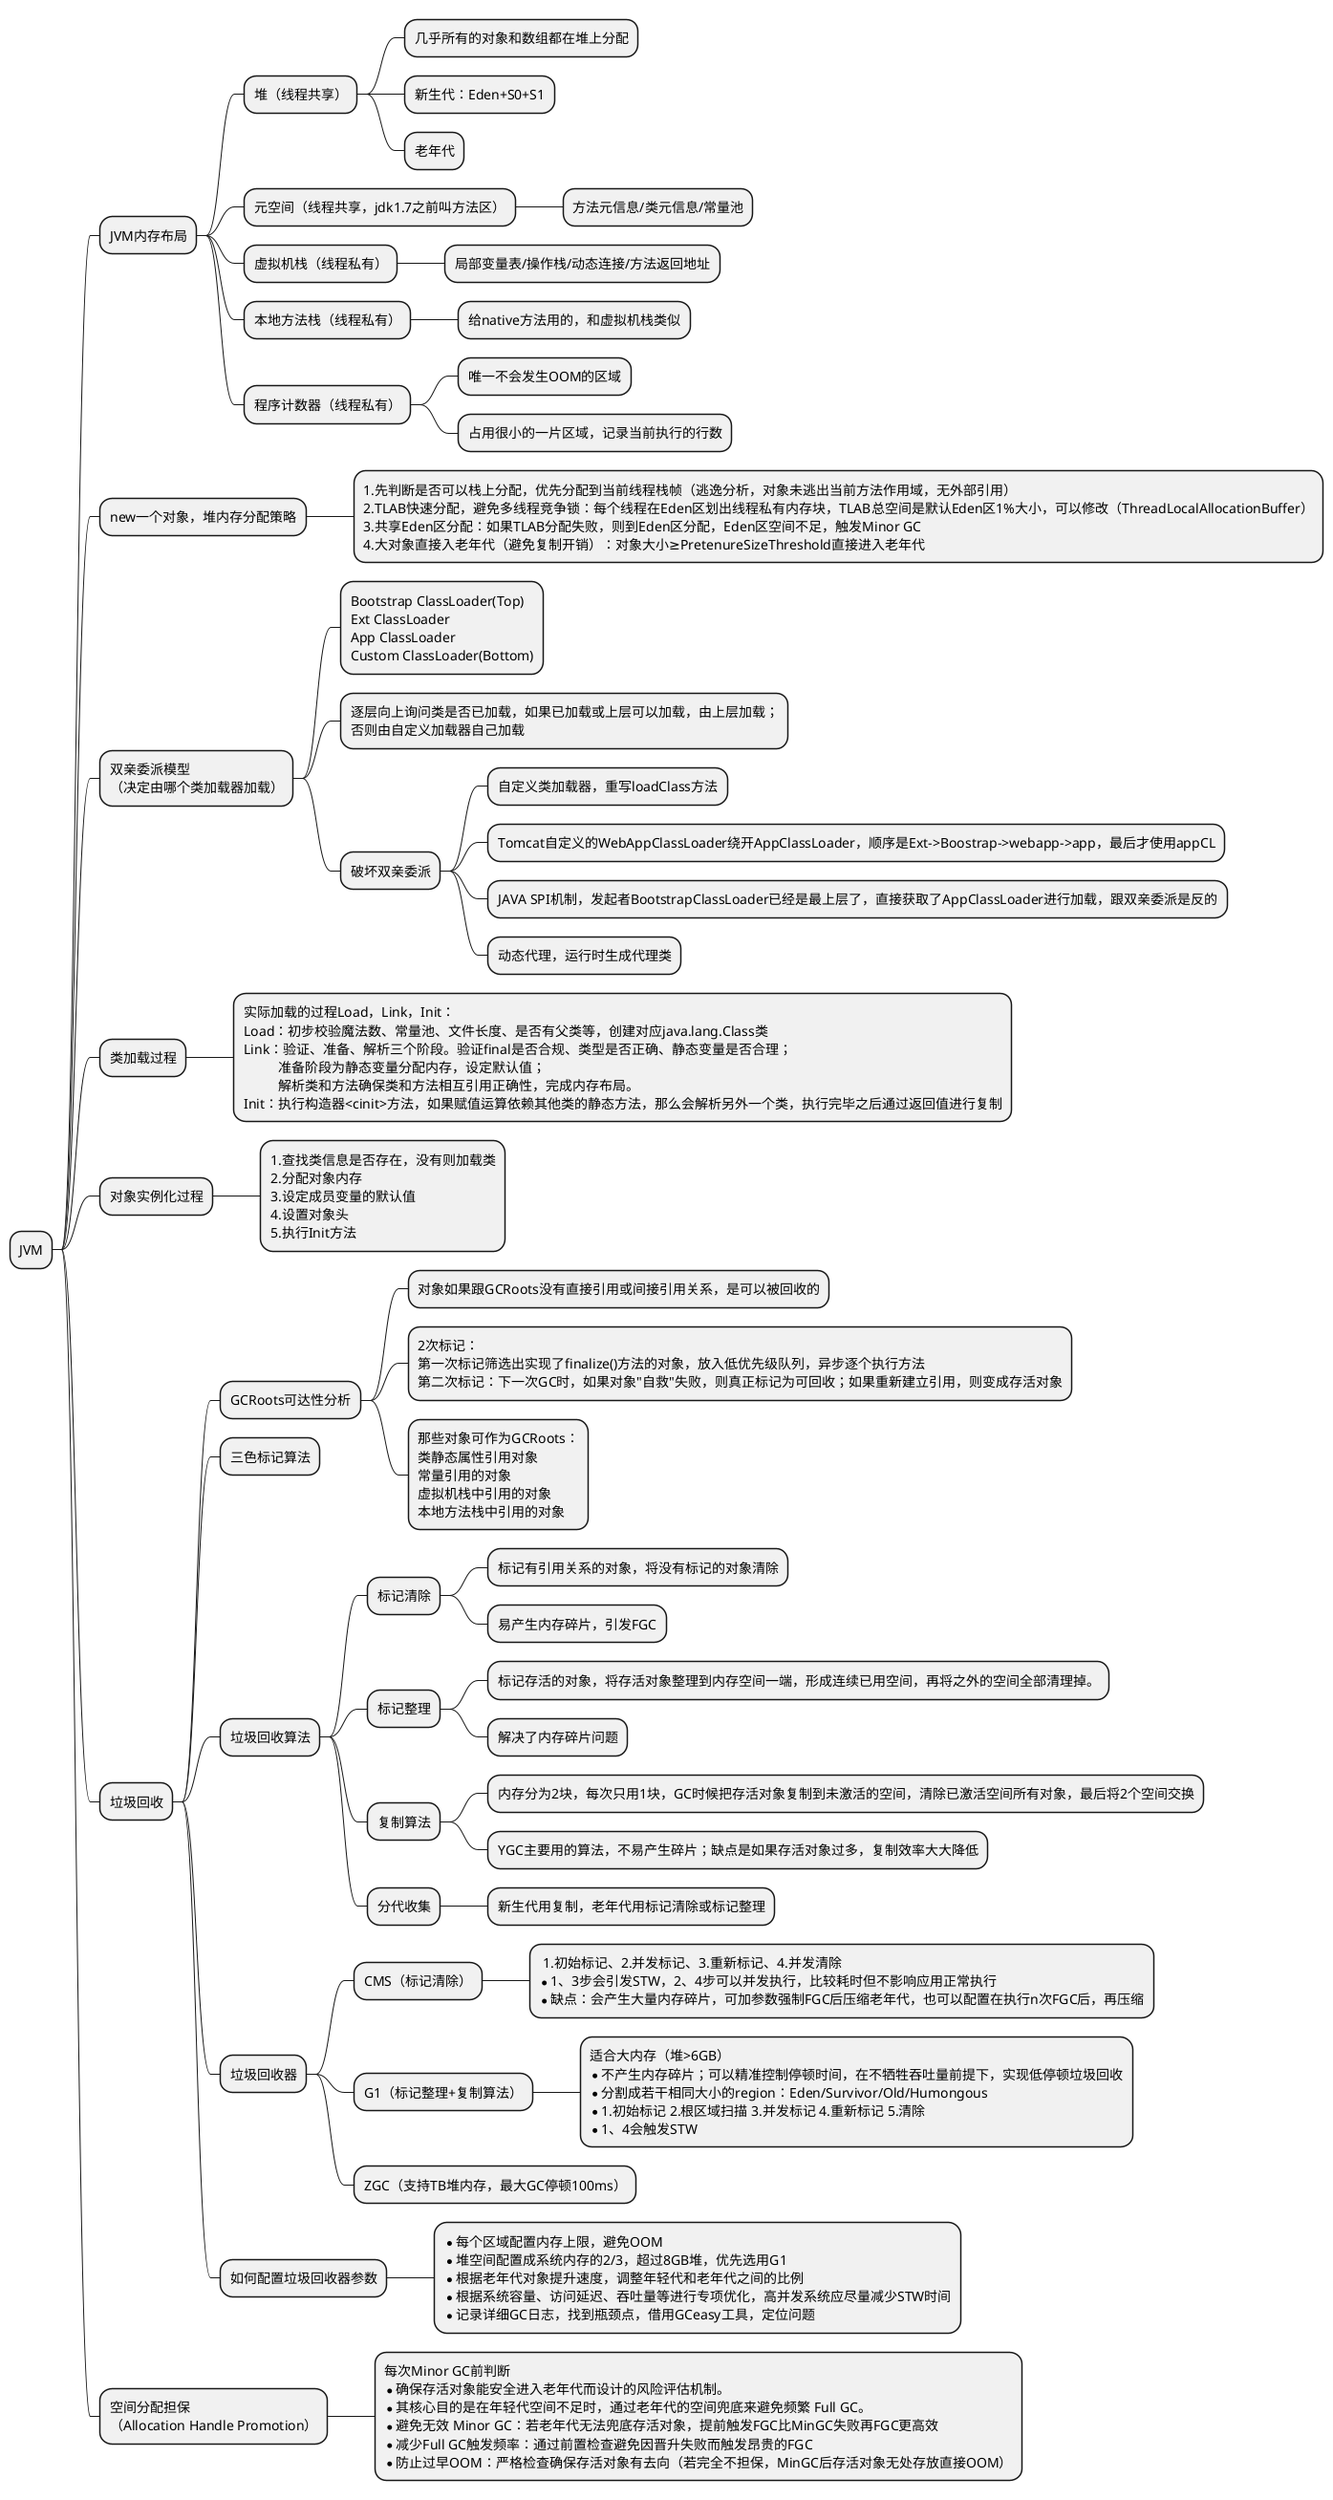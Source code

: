 @startmindmap
'https://plantuml.com/mindmap-diagram

* JVM
** JVM内存布局
*** 堆（线程共享）
**** 几乎所有的对象和数组都在堆上分配
**** 新生代：Eden+S0+S1
**** 老年代
*** 元空间（线程共享，jdk1.7之前叫方法区）
**** 方法元信息/类元信息/常量池
*** 虚拟机栈（线程私有）
**** 局部变量表/操作栈/动态连接/方法返回地址
*** 本地方法栈（线程私有）
**** 给native方法用的，和虚拟机栈类似
*** 程序计数器（线程私有）
**** 唯一不会发生OOM的区域
**** 占用很小的一片区域，记录当前执行的行数

** new一个对象，堆内存分配策略
***:1.先判断是否可以栈上分配，优先分配到当前线程栈帧（逃逸分析，对象未逃出当前方法作用域，无外部引用）
2.TLAB快速分配，避免多线程竞争锁：每个线程在Eden区划出线程私有内存块，TLAB总空间是默认Eden区1%大小，可以修改（ThreadLocalAllocationBuffer）
3.共享Eden区分配：如果TLAB分配失败，则到Eden区分配，Eden区空间不足，触发Minor GC
4.大对象直接入老年代（避免复制开销）：对象大小≥PretenureSizeThreshold直接进入老年代;

** 双亲委派模型\n（决定由哪个类加载器加载）
***:Bootstrap ClassLoader(Top)
Ext ClassLoader
App ClassLoader
Custom ClassLoader(Bottom);
***:逐层向上询问类是否已加载，如果已加载或上层可以加载，由上层加载；
否则由自定义加载器自己加载;
*** 破坏双亲委派
**** 自定义类加载器，重写loadClass方法
**** Tomcat自定义的WebAppClassLoader绕开AppClassLoader，顺序是Ext->Boostrap->webapp->app，最后才使用appCL
**** JAVA SPI机制，发起者BootstrapClassLoader已经是最上层了，直接获取了AppClassLoader进行加载，跟双亲委派是反的
**** 动态代理，运行时生成代理类

** 类加载过程
***:实际加载的过程Load，Link，Init：
Load：初步校验魔法数、常量池、文件长度、是否有父类等，创建对应java.lang.Class类
Link：验证、准备、解析三个阶段。验证final是否合规、类型是否正确、静态变量是否合理；
          准备阶段为静态变量分配内存，设定默认值；
          解析类和方法确保类和方法相互引用正确性，完成内存布局。
Init：执行构造器<cinit>方法，如果赋值运算依赖其他类的静态方法，那么会解析另外一个类，执行完毕之后通过返回值进行复制;




** 对象实例化过程
***:1.查找类信息是否存在，没有则加载类
2.分配对象内存
3.设定成员变量的默认值
4.设置对象头
5.执行Init方法;

** 垃圾回收
*** GCRoots可达性分析
**** 对象如果跟GCRoots没有直接引用或间接引用关系，是可以被回收的
****:2次标记：
第一次标记筛选出实现了finalize()方法的对象，放入低优先级队列，异步逐个执行方法
第二次标记：下一次GC时，如果对象"自救"失败，则真正标记为可回收；如果重新建立引用，则变成存活对象;
****:那些对象可作为GCRoots：
类静态属性引用对象
常量引用的对象
虚拟机栈中引用的对象
本地方法栈中引用的对象;
*** 三色标记算法
*** 垃圾回收算法
**** 标记清除
***** 标记有引用关系的对象，将没有标记的对象清除
***** 易产生内存碎片，引发FGC
**** 标记整理
***** 标记存活的对象，将存活对象整理到内存空间一端，形成连续已用空间，再将之外的空间全部清理掉。
***** 解决了内存碎片问题
**** 复制算法
***** 内存分为2块，每次只用1块，GC时候把存活对象复制到未激活的空间，清除已激活空间所有对象，最后将2个空间交换
***** YGC主要用的算法，不易产生碎片；缺点是如果存活对象过多，复制效率大大降低
**** 分代收集
***** 新生代用复制，老年代用标记清除或标记整理

*** 垃圾回收器
**** CMS（标记清除）
*****: 1.初始标记、2.并发标记、3.重新标记、4.并发清除
* 1、3步会引发STW，2、4步可以并发执行，比较耗时但不影响应用正常执行
* 缺点：会产生大量内存碎片，可加参数强制FGC后压缩老年代，也可以配置在执行n次FGC后，再压缩;
**** G1（标记整理+复制算法）
*****:适合大内存（堆>6GB）
* 不产生内存碎片；可以精准控制停顿时间，在不牺牲吞吐量前提下，实现低停顿垃圾回收
* 分割成若干相同大小的region：Eden/Survivor/Old/Humongous
* 1.初始标记 2.根区域扫描 3.并发标记 4.重新标记 5.清除
* 1、4会触发STW;
**** ZGC（支持TB堆内存，最大GC停顿100ms）

*** 如何配置垃圾回收器参数
****:*每个区域配置内存上限，避免OOM
* 堆空间配置成系统内存的2/3，超过8GB堆，优先选用G1
* 根据老年代对象提升速度，调整年轻代和老年代之间的比例
* 根据系统容量、访问延迟、吞吐量等进行专项优化，高并发系统应尽量减少STW时间
* 记录详细GC日志，找到瓶颈点，借用GCeasy工具，定位问题;







** 空间分配担保\n（Allocation Handle Promotion）
***:每次Minor GC前判断
*确保存活对象能安全进入老年代而设计的风险评估机制。
*其核心目的是在年轻代空间不足时，通过老年代的空间兜底来避免频繁 Full GC。
*避免无效 Minor GC：若老年代无法兜底存活对象，提前触发FGC比MinGC失败再FGC更高效
*减少Full GC触发频率：通过前置检查避免因晋升失败而触发昂贵的FGC
*防止过早OOM：严格检查确保存活对象有去向（若完全不担保，MinGC后存活对象无处存放直接OOM）;
@endmindmap
